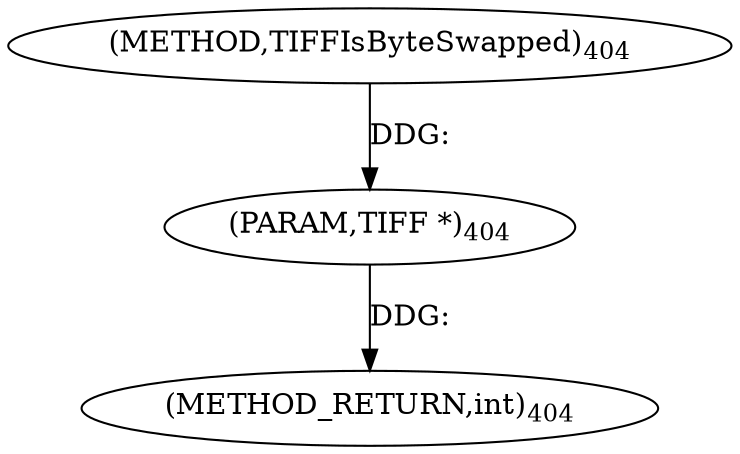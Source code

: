digraph "TIFFIsByteSwapped" {  
"8679" [label = <(METHOD,TIFFIsByteSwapped)<SUB>404</SUB>> ]
"8681" [label = <(METHOD_RETURN,int)<SUB>404</SUB>> ]
"8680" [label = <(PARAM,TIFF *)<SUB>404</SUB>> ]
  "8680" -> "8681"  [ label = "DDG: "] 
  "8679" -> "8680"  [ label = "DDG: "] 
}
